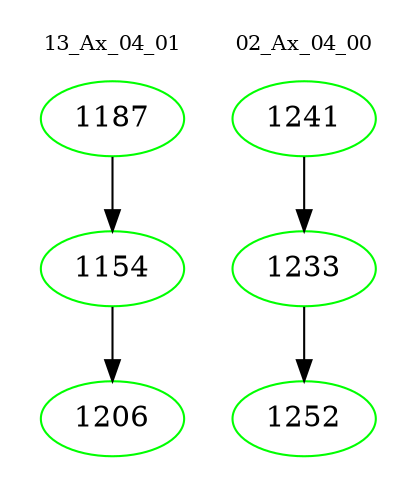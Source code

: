 digraph{
subgraph cluster_0 {
color = white
label = "13_Ax_04_01";
fontsize=10;
T0_1187 [label="1187", color="green"]
T0_1187 -> T0_1154 [color="black"]
T0_1154 [label="1154", color="green"]
T0_1154 -> T0_1206 [color="black"]
T0_1206 [label="1206", color="green"]
}
subgraph cluster_1 {
color = white
label = "02_Ax_04_00";
fontsize=10;
T1_1241 [label="1241", color="green"]
T1_1241 -> T1_1233 [color="black"]
T1_1233 [label="1233", color="green"]
T1_1233 -> T1_1252 [color="black"]
T1_1252 [label="1252", color="green"]
}
}
